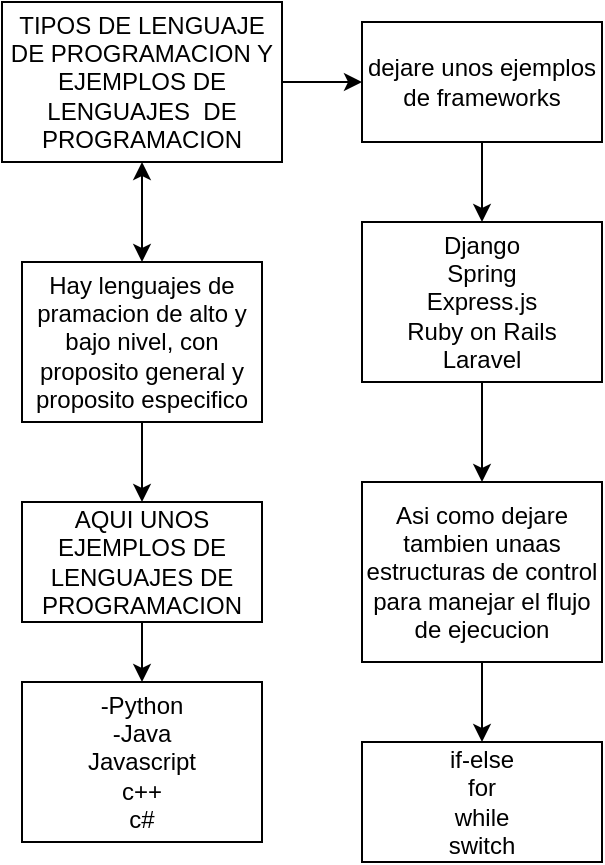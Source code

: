 <mxfile version="24.0.2" type="github">
  <diagram name="Página-1" id="F9hq08aDuLMarQMbd_7l">
    <mxGraphModel dx="666" dy="349" grid="1" gridSize="10" guides="1" tooltips="1" connect="1" arrows="1" fold="1" page="1" pageScale="1" pageWidth="827" pageHeight="1169" math="0" shadow="0">
      <root>
        <mxCell id="0" />
        <mxCell id="1" parent="0" />
        <mxCell id="ZVZdEhrCW52wcG2D_6dY-1" value="TIPOS DE LENGUAJE DE PROGRAMACION Y EJEMPLOS DE LENGUAJES&amp;nbsp; DE PROGRAMACION" style="rounded=0;whiteSpace=wrap;html=1;" vertex="1" parent="1">
          <mxGeometry x="300" y="40" width="140" height="80" as="geometry" />
        </mxCell>
        <mxCell id="ZVZdEhrCW52wcG2D_6dY-3" value="Hay lenguajes de pramacion de alto y bajo nivel, con proposito general y proposito especifico" style="rounded=0;whiteSpace=wrap;html=1;" vertex="1" parent="1">
          <mxGeometry x="310" y="170" width="120" height="80" as="geometry" />
        </mxCell>
        <mxCell id="ZVZdEhrCW52wcG2D_6dY-5" value="" style="endArrow=classic;startArrow=classic;html=1;rounded=0;entryX=0.5;entryY=1;entryDx=0;entryDy=0;exitX=0.5;exitY=0;exitDx=0;exitDy=0;" edge="1" parent="1" source="ZVZdEhrCW52wcG2D_6dY-3" target="ZVZdEhrCW52wcG2D_6dY-1">
          <mxGeometry width="50" height="50" relative="1" as="geometry">
            <mxPoint x="340" y="260" as="sourcePoint" />
            <mxPoint x="380" y="150" as="targetPoint" />
          </mxGeometry>
        </mxCell>
        <mxCell id="ZVZdEhrCW52wcG2D_6dY-6" value="" style="endArrow=classic;html=1;rounded=0;exitX=0.5;exitY=1;exitDx=0;exitDy=0;" edge="1" parent="1" source="ZVZdEhrCW52wcG2D_6dY-3">
          <mxGeometry width="50" height="50" relative="1" as="geometry">
            <mxPoint x="370" y="350" as="sourcePoint" />
            <mxPoint x="370" y="290" as="targetPoint" />
          </mxGeometry>
        </mxCell>
        <mxCell id="ZVZdEhrCW52wcG2D_6dY-7" value="AQUI UNOS EJEMPLOS DE LENGUAJES DE PROGRAMACION" style="rounded=0;whiteSpace=wrap;html=1;" vertex="1" parent="1">
          <mxGeometry x="310" y="290" width="120" height="60" as="geometry" />
        </mxCell>
        <mxCell id="ZVZdEhrCW52wcG2D_6dY-10" value="" style="endArrow=classic;html=1;rounded=0;exitX=0.5;exitY=1;exitDx=0;exitDy=0;" edge="1" parent="1" source="ZVZdEhrCW52wcG2D_6dY-7" target="ZVZdEhrCW52wcG2D_6dY-11">
          <mxGeometry width="50" height="50" relative="1" as="geometry">
            <mxPoint x="360" y="400" as="sourcePoint" />
            <mxPoint x="370" y="390" as="targetPoint" />
          </mxGeometry>
        </mxCell>
        <mxCell id="ZVZdEhrCW52wcG2D_6dY-11" value="-Python&lt;div&gt;-Java&lt;/div&gt;&lt;div&gt;Javascript&lt;/div&gt;&lt;div&gt;c++&lt;/div&gt;&lt;div&gt;c#&lt;/div&gt;" style="rounded=0;whiteSpace=wrap;html=1;" vertex="1" parent="1">
          <mxGeometry x="310" y="380" width="120" height="80" as="geometry" />
        </mxCell>
        <mxCell id="ZVZdEhrCW52wcG2D_6dY-13" value="" style="endArrow=classic;html=1;rounded=0;exitX=1;exitY=0.5;exitDx=0;exitDy=0;" edge="1" parent="1" source="ZVZdEhrCW52wcG2D_6dY-1">
          <mxGeometry width="50" height="50" relative="1" as="geometry">
            <mxPoint x="440" y="90" as="sourcePoint" />
            <mxPoint x="480" y="80" as="targetPoint" />
          </mxGeometry>
        </mxCell>
        <mxCell id="ZVZdEhrCW52wcG2D_6dY-14" value="dejare unos ejemplos de frameworks" style="rounded=0;whiteSpace=wrap;html=1;" vertex="1" parent="1">
          <mxGeometry x="480" y="50" width="120" height="60" as="geometry" />
        </mxCell>
        <mxCell id="ZVZdEhrCW52wcG2D_6dY-15" value="" style="endArrow=classic;html=1;rounded=0;" edge="1" parent="1">
          <mxGeometry width="50" height="50" relative="1" as="geometry">
            <mxPoint x="540" y="110" as="sourcePoint" />
            <mxPoint x="540" y="150" as="targetPoint" />
          </mxGeometry>
        </mxCell>
        <mxCell id="ZVZdEhrCW52wcG2D_6dY-16" value="Django&lt;div&gt;Spring&lt;/div&gt;&lt;div&gt;Express.js&lt;/div&gt;&lt;div&gt;Ruby on Rails&lt;/div&gt;&lt;div&gt;Laravel&lt;/div&gt;" style="rounded=0;whiteSpace=wrap;html=1;" vertex="1" parent="1">
          <mxGeometry x="480" y="150" width="120" height="80" as="geometry" />
        </mxCell>
        <mxCell id="ZVZdEhrCW52wcG2D_6dY-17" value="" style="endArrow=classic;html=1;rounded=0;" edge="1" parent="1">
          <mxGeometry width="50" height="50" relative="1" as="geometry">
            <mxPoint x="540" y="230" as="sourcePoint" />
            <mxPoint x="540" y="280" as="targetPoint" />
          </mxGeometry>
        </mxCell>
        <mxCell id="ZVZdEhrCW52wcG2D_6dY-18" value="Asi como dejare tambien unaas estructuras de control para manejar el flujo de ejecucion" style="rounded=0;whiteSpace=wrap;html=1;" vertex="1" parent="1">
          <mxGeometry x="480" y="280" width="120" height="90" as="geometry" />
        </mxCell>
        <mxCell id="ZVZdEhrCW52wcG2D_6dY-19" value="" style="endArrow=classic;html=1;rounded=0;exitX=0.5;exitY=1;exitDx=0;exitDy=0;" edge="1" parent="1" source="ZVZdEhrCW52wcG2D_6dY-18">
          <mxGeometry width="50" height="50" relative="1" as="geometry">
            <mxPoint x="500" y="450" as="sourcePoint" />
            <mxPoint x="540" y="410" as="targetPoint" />
          </mxGeometry>
        </mxCell>
        <mxCell id="ZVZdEhrCW52wcG2D_6dY-20" value="if-else&lt;div&gt;for&lt;/div&gt;&lt;div&gt;while&lt;/div&gt;&lt;div&gt;switch&lt;/div&gt;" style="rounded=0;whiteSpace=wrap;html=1;" vertex="1" parent="1">
          <mxGeometry x="480" y="410" width="120" height="60" as="geometry" />
        </mxCell>
      </root>
    </mxGraphModel>
  </diagram>
</mxfile>
